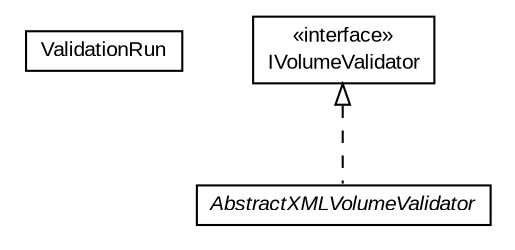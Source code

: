#!/usr/local/bin/dot
#
# Class diagram 
# Generated by UMLGraph version R5_6-24-gf6e263 (http://www.umlgraph.org/)
#

digraph G {
	edge [fontname="arial",fontsize=10,labelfontname="arial",labelfontsize=10];
	node [fontname="arial",fontsize=10,shape=plaintext];
	nodesep=0.25;
	ranksep=0.5;
	// edu.arizona.biosemantics.semanticmarkup.io.validate.ValidationRun
	c3618 [label=<<table title="edu.arizona.biosemantics.semanticmarkup.io.validate.ValidationRun" border="0" cellborder="1" cellspacing="0" cellpadding="2" port="p" href="./ValidationRun.html">
		<tr><td><table border="0" cellspacing="0" cellpadding="1">
<tr><td align="center" balign="center"> ValidationRun </td></tr>
		</table></td></tr>
		</table>>, URL="./ValidationRun.html", fontname="arial", fontcolor="black", fontsize=10.0];
	// edu.arizona.biosemantics.semanticmarkup.io.validate.IVolumeValidator
	c3619 [label=<<table title="edu.arizona.biosemantics.semanticmarkup.io.validate.IVolumeValidator" border="0" cellborder="1" cellspacing="0" cellpadding="2" port="p" href="./IVolumeValidator.html">
		<tr><td><table border="0" cellspacing="0" cellpadding="1">
<tr><td align="center" balign="center"> &#171;interface&#187; </td></tr>
<tr><td align="center" balign="center"> IVolumeValidator </td></tr>
		</table></td></tr>
		</table>>, URL="./IVolumeValidator.html", fontname="arial", fontcolor="black", fontsize=10.0];
	// edu.arizona.biosemantics.semanticmarkup.io.validate.AbstractXMLVolumeValidator
	c3620 [label=<<table title="edu.arizona.biosemantics.semanticmarkup.io.validate.AbstractXMLVolumeValidator" border="0" cellborder="1" cellspacing="0" cellpadding="2" port="p" href="./AbstractXMLVolumeValidator.html">
		<tr><td><table border="0" cellspacing="0" cellpadding="1">
<tr><td align="center" balign="center"><font face="arial italic"> AbstractXMLVolumeValidator </font></td></tr>
		</table></td></tr>
		</table>>, URL="./AbstractXMLVolumeValidator.html", fontname="arial", fontcolor="black", fontsize=10.0];
	//edu.arizona.biosemantics.semanticmarkup.io.validate.AbstractXMLVolumeValidator implements edu.arizona.biosemantics.semanticmarkup.io.validate.IVolumeValidator
	c3619:p -> c3620:p [dir=back,arrowtail=empty,style=dashed];
}

